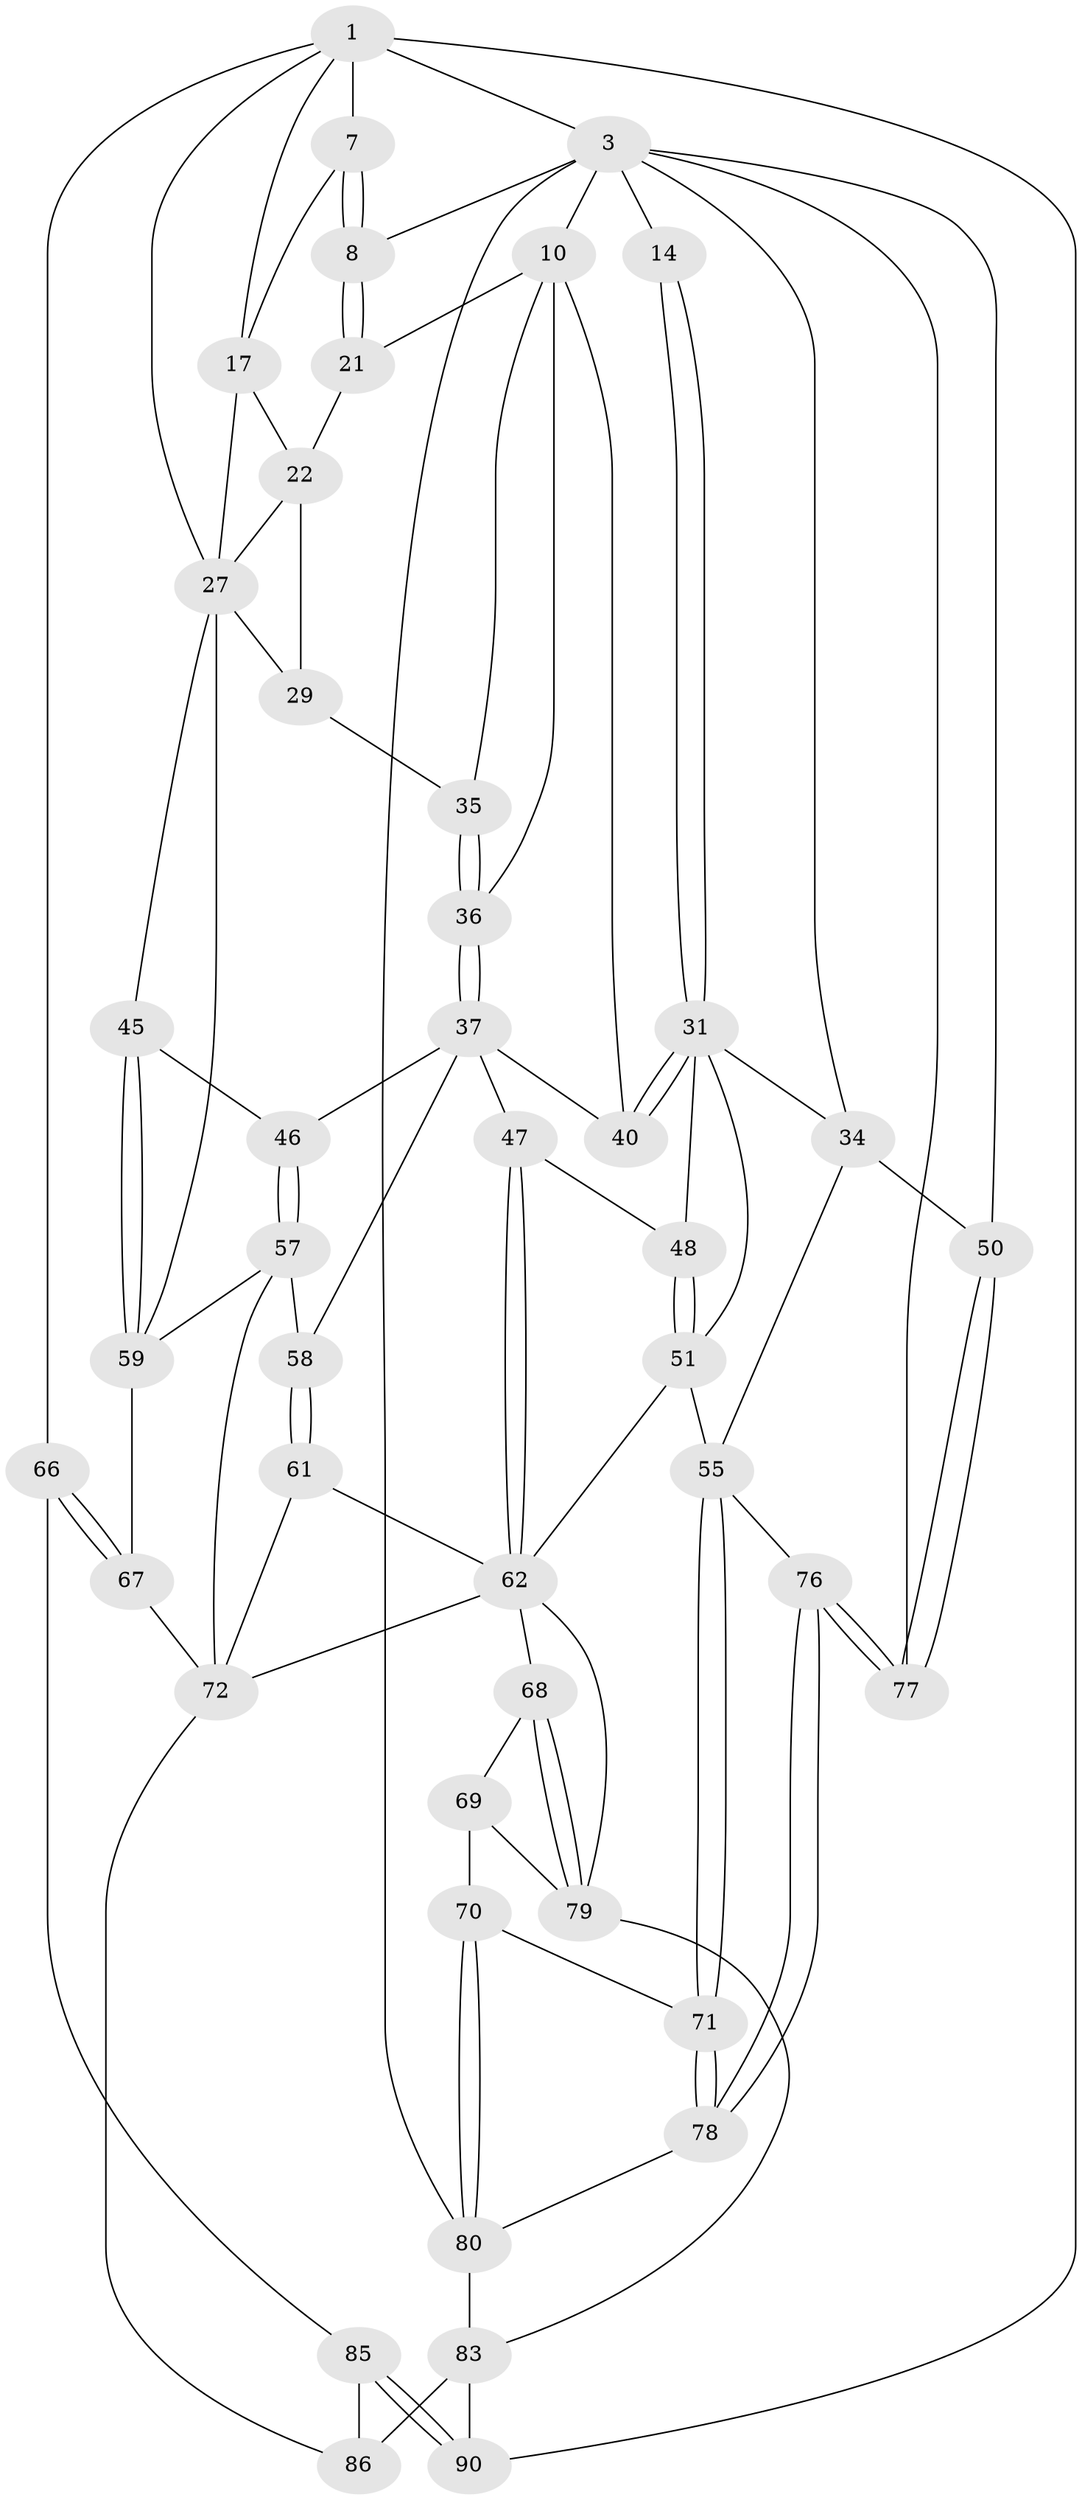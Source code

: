 // original degree distribution, {3: 0.022222222222222223, 5: 0.5111111111111111, 6: 0.2222222222222222, 4: 0.24444444444444444}
// Generated by graph-tools (version 1.1) at 2025/17/03/09/25 04:17:09]
// undirected, 45 vertices, 103 edges
graph export_dot {
graph [start="1"]
  node [color=gray90,style=filled];
  1 [pos="+0.8964745195015419+0",super="+2"];
  3 [pos="+0+0",super="+25+87+4"];
  7 [pos="+0.8207603309074386+0"];
  8 [pos="+0.7683770146455586+0.08192279844890864"];
  10 [pos="+0.5816201773372233+0",super="+11+19"];
  14 [pos="+0.243780884630925+0.14732165655715557",super="+15"];
  17 [pos="+1+0.09754615134819072",super="+18"];
  21 [pos="+0.7646059437887751+0.11560695536192189"];
  22 [pos="+0.8438685671003814+0.1418419619427822",super="+23+28"];
  27 [pos="+0.9698260655536349+0.16811667039482722",super="+41"];
  29 [pos="+0.8551695807933654+0.2757805137732408",super="+30"];
  31 [pos="+0.24173548064862088+0.24417095381815337",super="+32"];
  34 [pos="+0.1134657189125844+0.3242386067841268",super="+49"];
  35 [pos="+0.6794122212563407+0.2449043054961899"];
  36 [pos="+0.6675671353478612+0.25666318547044453"];
  37 [pos="+0.6581818337993417+0.28592384418487854",super="+38"];
  40 [pos="+0.41874629287219145+0.2872941496868847"];
  45 [pos="+0.862530096476973+0.3862273979004886"];
  46 [pos="+0.7380848269303067+0.3884901368082262"];
  47 [pos="+0.4417248983559441+0.38175973325961365"];
  48 [pos="+0.3197994466248147+0.388958653380541"];
  50 [pos="+0+0.4077034953247603"];
  51 [pos="+0.24963644053736686+0.4442707041901827",super="+52"];
  55 [pos="+0.17923474268311584+0.5174346270760077",super="+56"];
  57 [pos="+0.7286054652878653+0.4374887935415022",super="+60"];
  58 [pos="+0.5999203621514266+0.4790756035878532"];
  59 [pos="+0.7830758581106205+0.5011240682207073",super="+63"];
  61 [pos="+0.5989917438896432+0.4982020304506515"];
  62 [pos="+0.41820980035524263+0.4689863732259052",super="+64"];
  66 [pos="+0.9912758263840767+0.7490460104261254"];
  67 [pos="+0.905354090935211+0.5454245434627134"];
  68 [pos="+0.31261048074870323+0.5807553944392017"];
  69 [pos="+0.30420939017363313+0.5887329136726744"];
  70 [pos="+0.251328630520267+0.5963657889907615"];
  71 [pos="+0.21151053338459083+0.5617091526589894"];
  72 [pos="+0.712577675165665+0.5779381362508124",super="+73"];
  76 [pos="+0.04348791775062288+0.6549907925320562"];
  77 [pos="+0+0.6772130289376912"];
  78 [pos="+0.08458982974629103+0.6689436896945867"];
  79 [pos="+0.48255270295459646+0.6752878709846317",super="+82"];
  80 [pos="+0.21518967940175635+0.6588168632885079",super="+84+81"];
  83 [pos="+0.37365265685156834+0.9923923898992197",super="+88"];
  85 [pos="+0.8624589656977009+0.7463587139029599"];
  86 [pos="+0.6942775127580602+0.6501576229933643"];
  90 [pos="+0.5544264451871477+1"];
  1 -- 7;
  1 -- 66;
  1 -- 3 [weight=2];
  1 -- 17;
  1 -- 90;
  1 -- 27;
  3 -- 50;
  3 -- 34;
  3 -- 14 [weight=3];
  3 -- 80;
  3 -- 77;
  3 -- 8;
  3 -- 10 [weight=2];
  7 -- 8;
  7 -- 8;
  7 -- 17;
  8 -- 21;
  8 -- 21;
  10 -- 36;
  10 -- 40;
  10 -- 35;
  10 -- 21;
  14 -- 31;
  14 -- 31;
  17 -- 27;
  17 -- 22;
  21 -- 22;
  22 -- 29 [weight=2];
  22 -- 27;
  27 -- 45;
  27 -- 59;
  27 -- 29;
  29 -- 35;
  31 -- 40;
  31 -- 40;
  31 -- 48;
  31 -- 34;
  31 -- 51;
  34 -- 50;
  34 -- 55;
  35 -- 36;
  35 -- 36;
  36 -- 37;
  36 -- 37;
  37 -- 46;
  37 -- 40;
  37 -- 58;
  37 -- 47;
  45 -- 46;
  45 -- 59;
  45 -- 59;
  46 -- 57;
  46 -- 57;
  47 -- 48;
  47 -- 62;
  47 -- 62;
  48 -- 51;
  48 -- 51;
  50 -- 77;
  50 -- 77;
  51 -- 55;
  51 -- 62;
  55 -- 71;
  55 -- 71;
  55 -- 76;
  57 -- 58;
  57 -- 72;
  57 -- 59;
  58 -- 61;
  58 -- 61;
  59 -- 67;
  61 -- 62;
  61 -- 72;
  62 -- 68;
  62 -- 72;
  62 -- 79;
  66 -- 67;
  66 -- 67;
  66 -- 85;
  67 -- 72;
  68 -- 69;
  68 -- 79;
  68 -- 79;
  69 -- 70;
  69 -- 79;
  70 -- 71;
  70 -- 80;
  70 -- 80;
  71 -- 78;
  71 -- 78;
  72 -- 86;
  76 -- 77;
  76 -- 77;
  76 -- 78;
  76 -- 78;
  78 -- 80;
  79 -- 83;
  80 -- 83;
  83 -- 90;
  83 -- 86;
  85 -- 86;
  85 -- 90;
  85 -- 90;
}
